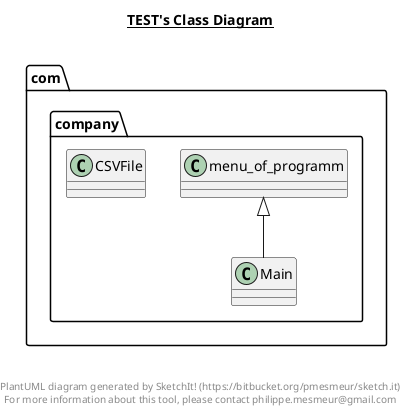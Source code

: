 @startuml

title __TEST's Class Diagram__\n

  namespace com.company {
    class com.company.CSVFile {
    }
  }
  

  namespace com.company {
    class com.company.Main {
    }
  }
  

  namespace com.company {
    class com.company.menu_of_programm {
    }
  }
  

  com.company.Main -up-|> com.company.menu_of_programm


right footer


PlantUML diagram generated by SketchIt! (https://bitbucket.org/pmesmeur/sketch.it)
For more information about this tool, please contact philippe.mesmeur@gmail.com
endfooter

@enduml
